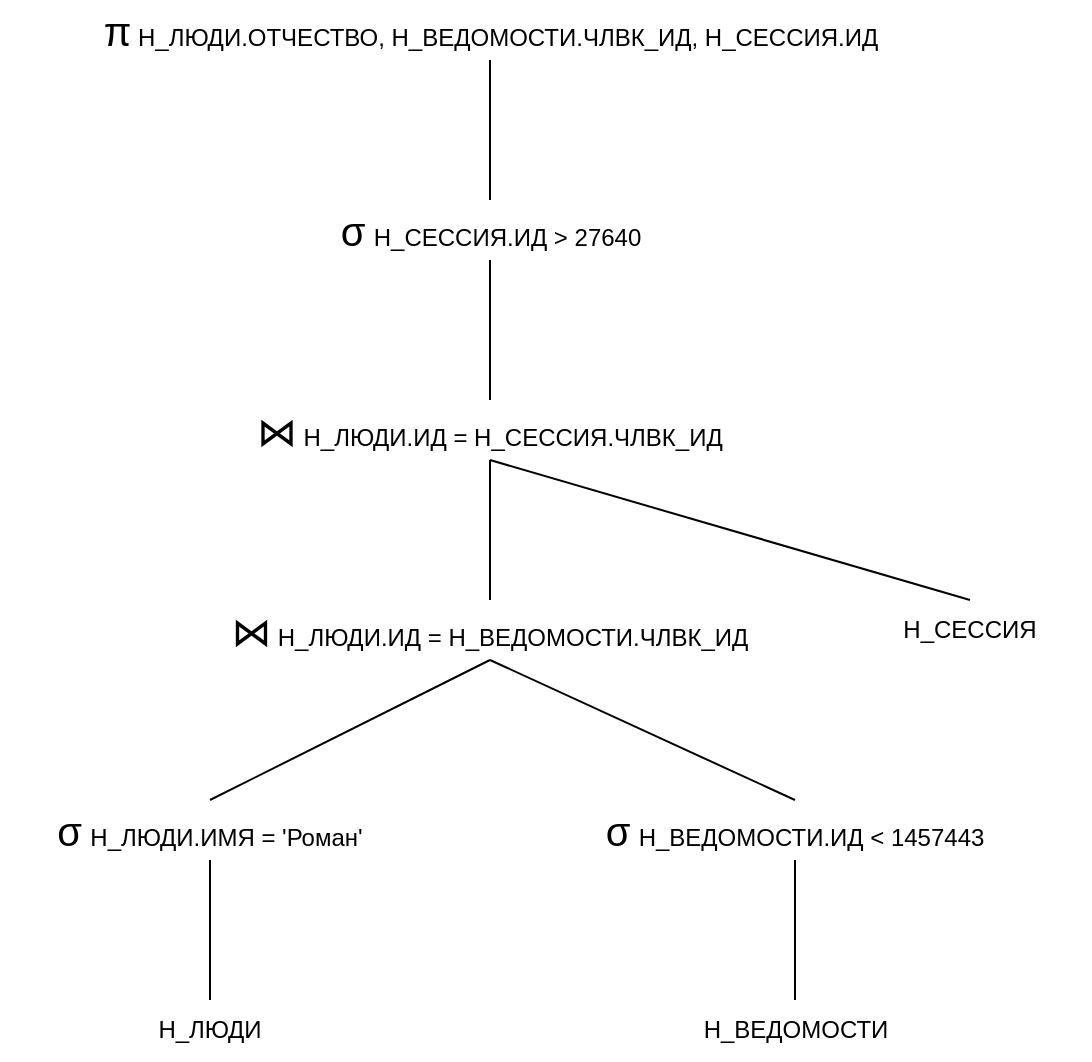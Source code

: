 <mxfile version="20.5.3" type="device"><diagram id="T-VDQUwIa16Knm3AfJDq" name="Страница 1"><mxGraphModel dx="1359" dy="742" grid="1" gridSize="10" guides="1" tooltips="1" connect="1" arrows="1" fold="1" page="1" pageScale="1" pageWidth="2339" pageHeight="3300" math="0" shadow="0"><root><mxCell id="0"/><mxCell id="1" parent="0"/><mxCell id="J72nSFRF0fdzY73qMWwC-1" value="Н_ЛЮДИ" style="text;html=1;strokeColor=none;fillColor=none;align=center;verticalAlign=middle;whiteSpace=wrap;rounded=0;fontStyle=0" parent="1" vertex="1"><mxGeometry x="580" y="540" width="120" height="30" as="geometry"/></mxCell><mxCell id="J72nSFRF0fdzY73qMWwC-8" value="&lt;font style=&quot;font-size: 20px;&quot;&gt;σ&lt;/font&gt;&lt;font style=&quot;font-size: 15px;&quot;&gt; &lt;/font&gt;&lt;font style=&quot;font-size: 12px;&quot;&gt;Н_ЛЮДИ.ИМЯ = 'Роман'&lt;/font&gt;" style="text;html=1;strokeColor=none;fillColor=none;align=center;verticalAlign=middle;whiteSpace=wrap;rounded=0;" parent="1" vertex="1"><mxGeometry x="535" y="440" width="210" height="30" as="geometry"/></mxCell><mxCell id="J72nSFRF0fdzY73qMWwC-10" value="&lt;font style=&quot;font-size: 20px;&quot;&gt;σ&lt;/font&gt;&lt;font style=&quot;font-size: 15px;&quot;&gt; &lt;/font&gt;&lt;font style=&quot;font-size: 12px;&quot;&gt;Н_ВЕДОМОСТИ.ИД &amp;lt; 1457443&lt;/font&gt;" style="text;html=1;strokeColor=none;fillColor=none;align=center;verticalAlign=middle;whiteSpace=wrap;rounded=0;" parent="1" vertex="1"><mxGeometry x="820" y="440" width="225" height="30" as="geometry"/></mxCell><mxCell id="J72nSFRF0fdzY73qMWwC-13" value="&lt;font style=&quot;font-size: 20px;&quot;&gt;π&lt;/font&gt; &lt;font style=&quot;font-size: 12px;&quot;&gt;Н_ЛЮДИ.ОТЧЕСТВО, Н_ВЕДОМОСТИ.ЧЛВК_ИД, Н_СЕССИЯ.ИД&lt;/font&gt;" style="text;html=1;strokeColor=none;fillColor=none;align=center;verticalAlign=middle;whiteSpace=wrap;rounded=0;fontSize=12;" parent="1" vertex="1"><mxGeometry x="567.5" y="40" width="425" height="30" as="geometry"/></mxCell><mxCell id="J72nSFRF0fdzY73qMWwC-2" value="Н_ВЕДОМОСТИ" style="text;html=1;strokeColor=none;fillColor=none;align=center;verticalAlign=middle;whiteSpace=wrap;rounded=0;fontStyle=0" parent="1" vertex="1"><mxGeometry x="872.5" y="540" width="120" height="30" as="geometry"/></mxCell><mxCell id="i2gZyAA6UP7os4wCXziM-8" value="Н_СЕССИЯ" style="text;html=1;strokeColor=none;fillColor=none;align=center;verticalAlign=middle;whiteSpace=wrap;rounded=0;fontStyle=0" vertex="1" parent="1"><mxGeometry x="960" y="340" width="120" height="30" as="geometry"/></mxCell><mxCell id="i2gZyAA6UP7os4wCXziM-9" value="&lt;font style=&quot;font-size: 20px;&quot;&gt; ⋈&lt;/font&gt;&lt;font style=&quot;&quot;&gt;&lt;span style=&quot;font-size: 11px;&quot;&gt;&amp;nbsp;&lt;/span&gt;&lt;font style=&quot;font-size: 12px;&quot;&gt;Н_ЛЮДИ.ИД = Н_ВЕДОМОСТИ.ЧЛВК_ИД&lt;/font&gt;&lt;/font&gt;" style="text;html=1;strokeColor=none;fillColor=none;align=center;verticalAlign=middle;whiteSpace=wrap;rounded=0;" vertex="1" parent="1"><mxGeometry x="640" y="340" width="280" height="30" as="geometry"/></mxCell><mxCell id="i2gZyAA6UP7os4wCXziM-10" value="" style="endArrow=none;html=1;rounded=0;exitX=0.5;exitY=0;exitDx=0;exitDy=0;entryX=0.5;entryY=1;entryDx=0;entryDy=0;" edge="1" parent="1" source="J72nSFRF0fdzY73qMWwC-1" target="J72nSFRF0fdzY73qMWwC-8"><mxGeometry width="50" height="50" relative="1" as="geometry"><mxPoint x="810" y="580" as="sourcePoint"/><mxPoint x="600" y="590" as="targetPoint"/></mxGeometry></mxCell><mxCell id="i2gZyAA6UP7os4wCXziM-11" value="" style="endArrow=none;html=1;rounded=0;entryX=0.5;entryY=0;entryDx=0;entryDy=0;exitX=0.5;exitY=1;exitDx=0;exitDy=0;" edge="1" parent="1" source="J72nSFRF0fdzY73qMWwC-10" target="J72nSFRF0fdzY73qMWwC-2"><mxGeometry width="50" height="50" relative="1" as="geometry"><mxPoint x="930" y="600" as="sourcePoint"/><mxPoint x="790" y="570" as="targetPoint"/></mxGeometry></mxCell><mxCell id="i2gZyAA6UP7os4wCXziM-12" value="&lt;font style=&quot;font-size: 20px;&quot;&gt; ⋈&lt;/font&gt;&lt;font style=&quot;&quot;&gt;&lt;span style=&quot;font-size: 11px;&quot;&gt;&amp;nbsp;&lt;/span&gt;&lt;font style=&quot;font-size: 12px;&quot;&gt;Н_ЛЮДИ.ИД = Н_СЕССИЯ.ЧЛВК_ИД&lt;/font&gt;&lt;/font&gt;" style="text;html=1;strokeColor=none;fillColor=none;align=center;verticalAlign=middle;whiteSpace=wrap;rounded=0;" vertex="1" parent="1"><mxGeometry x="640" y="240" width="280" height="30" as="geometry"/></mxCell><mxCell id="i2gZyAA6UP7os4wCXziM-17" value="&lt;font style=&quot;font-size: 20px;&quot;&gt;σ&lt;/font&gt;&lt;font style=&quot;font-size: 15px;&quot;&gt; &lt;/font&gt;&lt;font style=&quot;font-size: 12px;&quot;&gt;Н_СЕССИЯ.ИД &amp;gt; 27640&lt;/font&gt;" style="text;html=1;strokeColor=none;fillColor=none;align=center;verticalAlign=middle;whiteSpace=wrap;rounded=0;" vertex="1" parent="1"><mxGeometry x="662.5" y="140" width="235" height="30" as="geometry"/></mxCell><mxCell id="i2gZyAA6UP7os4wCXziM-19" value="" style="endArrow=none;html=1;rounded=0;exitX=0.5;exitY=0;exitDx=0;exitDy=0;entryX=0.5;entryY=1;entryDx=0;entryDy=0;" edge="1" parent="1" source="i2gZyAA6UP7os4wCXziM-17" target="J72nSFRF0fdzY73qMWwC-13"><mxGeometry width="50" height="50" relative="1" as="geometry"><mxPoint x="810" y="260" as="sourcePoint"/><mxPoint x="860" y="210" as="targetPoint"/></mxGeometry></mxCell><mxCell id="i2gZyAA6UP7os4wCXziM-20" value="" style="endArrow=none;html=1;rounded=0;entryX=0.5;entryY=1;entryDx=0;entryDy=0;exitX=0.5;exitY=0;exitDx=0;exitDy=0;" edge="1" parent="1" source="i2gZyAA6UP7os4wCXziM-12" target="i2gZyAA6UP7os4wCXziM-17"><mxGeometry width="50" height="50" relative="1" as="geometry"><mxPoint x="770" y="460" as="sourcePoint"/><mxPoint x="820" y="410" as="targetPoint"/></mxGeometry></mxCell><mxCell id="i2gZyAA6UP7os4wCXziM-21" value="" style="endArrow=none;html=1;rounded=0;entryX=0.5;entryY=1;entryDx=0;entryDy=0;exitX=0.5;exitY=0;exitDx=0;exitDy=0;" edge="1" parent="1" source="i2gZyAA6UP7os4wCXziM-9" target="i2gZyAA6UP7os4wCXziM-12"><mxGeometry width="50" height="50" relative="1" as="geometry"><mxPoint x="770" y="390" as="sourcePoint"/><mxPoint x="820" y="340" as="targetPoint"/></mxGeometry></mxCell><mxCell id="i2gZyAA6UP7os4wCXziM-22" value="" style="endArrow=none;html=1;rounded=0;exitX=0.5;exitY=0;exitDx=0;exitDy=0;entryX=0.5;entryY=1;entryDx=0;entryDy=0;" edge="1" parent="1" source="J72nSFRF0fdzY73qMWwC-8" target="i2gZyAA6UP7os4wCXziM-9"><mxGeometry width="50" height="50" relative="1" as="geometry"><mxPoint x="770" y="390" as="sourcePoint"/><mxPoint x="790" y="460" as="targetPoint"/></mxGeometry></mxCell><mxCell id="i2gZyAA6UP7os4wCXziM-23" value="" style="endArrow=none;html=1;rounded=0;exitX=0.5;exitY=0;exitDx=0;exitDy=0;entryX=0.5;entryY=1;entryDx=0;entryDy=0;" edge="1" parent="1" source="J72nSFRF0fdzY73qMWwC-10" target="i2gZyAA6UP7os4wCXziM-9"><mxGeometry width="50" height="50" relative="1" as="geometry"><mxPoint x="770" y="390" as="sourcePoint"/><mxPoint x="820" y="340" as="targetPoint"/></mxGeometry></mxCell><mxCell id="i2gZyAA6UP7os4wCXziM-24" value="" style="endArrow=none;html=1;rounded=0;entryX=0.5;entryY=1;entryDx=0;entryDy=0;exitX=0.5;exitY=0;exitDx=0;exitDy=0;" edge="1" parent="1" source="i2gZyAA6UP7os4wCXziM-8" target="i2gZyAA6UP7os4wCXziM-12"><mxGeometry width="50" height="50" relative="1" as="geometry"><mxPoint x="770" y="390" as="sourcePoint"/><mxPoint x="820" y="340" as="targetPoint"/></mxGeometry></mxCell></root></mxGraphModel></diagram></mxfile>